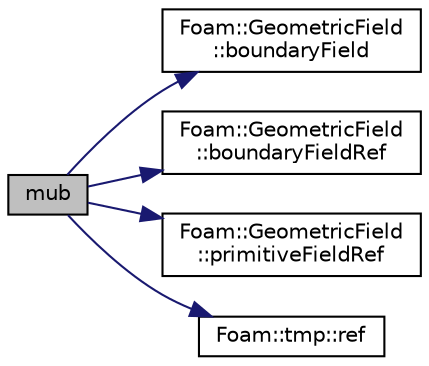 digraph "mub"
{
  bgcolor="transparent";
  edge [fontname="Helvetica",fontsize="10",labelfontname="Helvetica",labelfontsize="10"];
  node [fontname="Helvetica",fontsize="10",shape=record];
  rankdir="LR";
  Node70 [label="mub",height=0.2,width=0.4,color="black", fillcolor="grey75", style="filled", fontcolor="black"];
  Node70 -> Node71 [color="midnightblue",fontsize="10",style="solid",fontname="Helvetica"];
  Node71 [label="Foam::GeometricField\l::boundaryField",height=0.2,width=0.4,color="black",URL="$a23249.html#a9ff7de36fba06b4f4f77a75142ad72b6",tooltip="Return const-reference to the boundary field. "];
  Node70 -> Node72 [color="midnightblue",fontsize="10",style="solid",fontname="Helvetica"];
  Node72 [label="Foam::GeometricField\l::boundaryFieldRef",height=0.2,width=0.4,color="black",URL="$a23249.html#af3831c9fea9f6ae7532a6d57cc67c959",tooltip="Return a reference to the boundary field. "];
  Node70 -> Node73 [color="midnightblue",fontsize="10",style="solid",fontname="Helvetica"];
  Node73 [label="Foam::GeometricField\l::primitiveFieldRef",height=0.2,width=0.4,color="black",URL="$a23249.html#a1c19f056796aa3c294dccefee1f7d26d",tooltip="Return a reference to the internal field. "];
  Node70 -> Node74 [color="midnightblue",fontsize="10",style="solid",fontname="Helvetica"];
  Node74 [label="Foam::tmp::ref",height=0.2,width=0.4,color="black",URL="$a27077.html#aeaf81e641282874cef07f5b808efc83b",tooltip="Return non-const reference or generate a fatal error. "];
}
